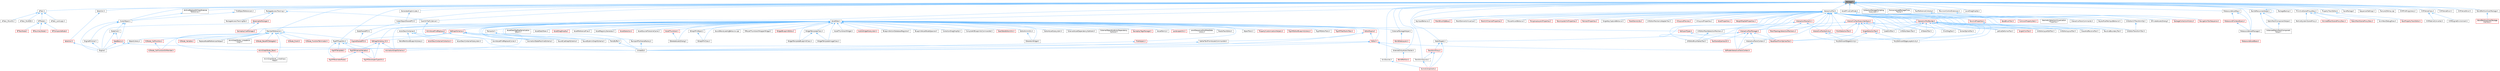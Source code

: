 digraph "Package.h"
{
 // INTERACTIVE_SVG=YES
 // LATEX_PDF_SIZE
  bgcolor="transparent";
  edge [fontname=Helvetica,fontsize=10,labelfontname=Helvetica,labelfontsize=10];
  node [fontname=Helvetica,fontsize=10,shape=box,height=0.2,width=0.4];
  Node1 [id="Node000001",label="Package.h",height=0.2,width=0.4,color="gray40", fillcolor="grey60", style="filled", fontcolor="black",tooltip=" "];
  Node1 -> Node2 [id="edge1_Node000001_Node000002",dir="back",color="steelblue1",style="solid",tooltip=" "];
  Node2 [id="Node000002",label="AITask.h",height=0.2,width=0.4,color="grey40", fillcolor="white", style="filled",URL="$d6/de2/AITask_8h.html",tooltip=" "];
  Node2 -> Node3 [id="edge2_Node000002_Node000003",dir="back",color="steelblue1",style="solid",tooltip=" "];
  Node3 [id="Node000003",label="AITask_LockLogic.h",height=0.2,width=0.4,color="grey40", fillcolor="white", style="filled",URL="$d8/d28/AITask__LockLogic_8h.html",tooltip=" "];
  Node2 -> Node4 [id="edge3_Node000002_Node000004",dir="back",color="steelblue1",style="solid",tooltip=" "];
  Node4 [id="Node000004",label="AITask_MoveTo.h",height=0.2,width=0.4,color="grey40", fillcolor="white", style="filled",URL="$d4/dc4/AITask__MoveTo_8h.html",tooltip=" "];
  Node2 -> Node5 [id="edge4_Node000002_Node000005",dir="back",color="steelblue1",style="solid",tooltip=" "];
  Node5 [id="Node000005",label="AITask_RunEQS.h",height=0.2,width=0.4,color="grey40", fillcolor="white", style="filled",URL="$d9/d9f/AITask__RunEQS_8h.html",tooltip=" "];
  Node2 -> Node6 [id="edge5_Node000002_Node000006",dir="back",color="steelblue1",style="solid",tooltip=" "];
  Node6 [id="Node000006",label="BTNode.h",height=0.2,width=0.4,color="grey40", fillcolor="white", style="filled",URL="$d2/df3/BTNode_8h.html",tooltip=" "];
  Node6 -> Node7 [id="edge6_Node000006_Node000007",dir="back",color="steelblue1",style="solid",tooltip=" "];
  Node7 [id="Node000007",label="BTAuxiliaryNode.h",height=0.2,width=0.4,color="red", fillcolor="#FFF0F0", style="filled",URL="$d3/dfb/BTAuxiliaryNode_8h.html",tooltip=" "];
  Node6 -> Node34 [id="edge7_Node000006_Node000034",dir="back",color="steelblue1",style="solid",tooltip=" "];
  Node34 [id="Node000034",label="BTCompositeNode.h",height=0.2,width=0.4,color="red", fillcolor="#FFF0F0", style="filled",URL="$db/d01/BTCompositeNode_8h.html",tooltip=" "];
  Node6 -> Node40 [id="edge8_Node000006_Node000040",dir="back",color="steelblue1",style="solid",tooltip=" "];
  Node40 [id="Node000040",label="BTTaskNode.h",height=0.2,width=0.4,color="red", fillcolor="#FFF0F0", style="filled",URL="$d2/d10/BTTaskNode_8h.html",tooltip=" "];
  Node1 -> Node56 [id="edge9_Node000001_Node000056",dir="back",color="steelblue1",style="solid",tooltip=" "];
  Node56 [id="Node000056",label="ArchiveReplaceOrClearExternal\lReferences.h",height=0.2,width=0.4,color="grey40", fillcolor="white", style="filled",URL="$d1/d53/ArchiveReplaceOrClearExternalReferences_8h.html",tooltip=" "];
  Node56 -> Node57 [id="edge10_Node000056_Node000057",dir="back",color="steelblue1",style="solid",tooltip=" "];
  Node57 [id="Node000057",label="CoreUObject.h",height=0.2,width=0.4,color="grey40", fillcolor="white", style="filled",URL="$d0/ded/CoreUObject_8h.html",tooltip=" "];
  Node57 -> Node58 [id="edge11_Node000057_Node000058",dir="back",color="steelblue1",style="solid",tooltip=" "];
  Node58 [id="Node000058",label="Engine.h",height=0.2,width=0.4,color="grey40", fillcolor="white", style="filled",URL="$d1/d34/Public_2Engine_8h.html",tooltip=" "];
  Node57 -> Node59 [id="edge12_Node000057_Node000059",dir="back",color="steelblue1",style="solid",tooltip=" "];
  Node59 [id="Node000059",label="EngineMinimal.h",height=0.2,width=0.4,color="grey40", fillcolor="white", style="filled",URL="$d0/d2c/EngineMinimal_8h.html",tooltip=" "];
  Node59 -> Node58 [id="edge13_Node000059_Node000058",dir="back",color="steelblue1",style="solid",tooltip=" "];
  Node57 -> Node60 [id="edge14_Node000057_Node000060",dir="back",color="steelblue1",style="solid",tooltip=" "];
  Node60 [id="Node000060",label="SlateBasics.h",height=0.2,width=0.4,color="red", fillcolor="#FFF0F0", style="filled",URL="$da/d2f/SlateBasics_8h.html",tooltip=" "];
  Node60 -> Node58 [id="edge15_Node000060_Node000058",dir="back",color="steelblue1",style="solid",tooltip=" "];
  Node60 -> Node63 [id="edge16_Node000060_Node000063",dir="back",color="steelblue1",style="solid",tooltip=" "];
  Node63 [id="Node000063",label="UnrealEd.h",height=0.2,width=0.4,color="grey40", fillcolor="white", style="filled",URL="$d2/d5f/UnrealEd_8h.html",tooltip=" "];
  Node57 -> Node64 [id="edge17_Node000057_Node000064",dir="back",color="steelblue1",style="solid",tooltip=" "];
  Node64 [id="Node000064",label="SlateCore.h",height=0.2,width=0.4,color="grey40", fillcolor="white", style="filled",URL="$dc/d03/SlateCore_8h.html",tooltip=" "];
  Node64 -> Node58 [id="edge18_Node000064_Node000058",dir="back",color="steelblue1",style="solid",tooltip=" "];
  Node64 -> Node60 [id="edge19_Node000064_Node000060",dir="back",color="steelblue1",style="solid",tooltip=" "];
  Node1 -> Node65 [id="edge20_Node000001_Node000065",dir="back",color="steelblue1",style="solid",tooltip=" "];
  Node65 [id="Node000065",label="AssetData.h",height=0.2,width=0.4,color="grey40", fillcolor="white", style="filled",URL="$d9/d19/AssetData_8h.html",tooltip=" "];
  Node65 -> Node66 [id="edge21_Node000065_Node000066",dir="back",color="steelblue1",style="solid",tooltip=" "];
  Node66 [id="Node000066",label="ActorDescContainer.h",height=0.2,width=0.4,color="grey40", fillcolor="white", style="filled",URL="$de/df0/ActorDescContainer_8h.html",tooltip=" "];
  Node66 -> Node67 [id="edge22_Node000066_Node000067",dir="back",color="steelblue1",style="solid",tooltip=" "];
  Node67 [id="Node000067",label="ActorDescContainerCollection.h",height=0.2,width=0.4,color="red", fillcolor="#FFF0F0", style="filled",URL="$dc/df2/ActorDescContainerCollection_8h.html",tooltip=" "];
  Node66 -> Node88 [id="edge23_Node000066_Node000088",dir="back",color="steelblue1",style="solid",tooltip=" "];
  Node88 [id="Node000088",label="ActorDescContainerSubsystem.h",height=0.2,width=0.4,color="grey40", fillcolor="white", style="filled",URL="$d1/d29/ActorDescContainerSubsystem_8h.html",tooltip=" "];
  Node66 -> Node89 [id="edge24_Node000066_Node000089",dir="back",color="steelblue1",style="solid",tooltip=" "];
  Node89 [id="Node000089",label="WorldPartitionBlueprintLibrary.h",height=0.2,width=0.4,color="grey40", fillcolor="white", style="filled",URL="$d1/d6b/WorldPartitionBlueprintLibrary_8h.html",tooltip=" "];
  Node65 -> Node90 [id="edge25_Node000065_Node000090",dir="back",color="steelblue1",style="solid",tooltip=" "];
  Node90 [id="Node000090",label="AnimAssetFindReplace.h",height=0.2,width=0.4,color="red", fillcolor="#FFF0F0", style="filled",URL="$d2/d3f/AnimAssetFindReplace_8h.html",tooltip=" "];
  Node90 -> Node91 [id="edge26_Node000090_Node000091",dir="back",color="steelblue1",style="solid",tooltip=" "];
  Node91 [id="Node000091",label="AnimAssetFindReplaceCurves.h",height=0.2,width=0.4,color="grey40", fillcolor="white", style="filled",URL="$d3/df5/AnimAssetFindReplaceCurves_8h.html",tooltip=" "];
  Node65 -> Node94 [id="edge27_Node000065_Node000094",dir="back",color="steelblue1",style="solid",tooltip=" "];
  Node94 [id="Node000094",label="AnimationGraphSchema.h",height=0.2,width=0.4,color="red", fillcolor="#FFF0F0", style="filled",URL="$dc/d75/AnimationGraphSchema_8h.html",tooltip=" "];
  Node65 -> Node97 [id="edge28_Node000065_Node000097",dir="back",color="steelblue1",style="solid",tooltip=" "];
  Node97 [id="Node000097",label="AnimationStateMachineSchema.h",height=0.2,width=0.4,color="grey40", fillcolor="white", style="filled",URL="$d7/d8c/AnimationStateMachineSchema_8h.html",tooltip=" "];
  Node65 -> Node98 [id="edge29_Node000065_Node000098",dir="back",color="steelblue1",style="solid",tooltip=" "];
  Node98 [id="Node000098",label="AssetDataTagMapSerialization\lDetails.h",height=0.2,width=0.4,color="grey40", fillcolor="white", style="filled",URL="$d5/d67/AssetDataTagMapSerializationDetails_8h.html",tooltip=" "];
  Node65 -> Node99 [id="edge30_Node000065_Node000099",dir="back",color="steelblue1",style="solid",tooltip=" "];
  Node99 [id="Node000099",label="AssetDataToken.h",height=0.2,width=0.4,color="grey40", fillcolor="white", style="filled",URL="$d2/da5/AssetDataToken_8h.html",tooltip=" "];
  Node65 -> Node100 [id="edge31_Node000065_Node000100",dir="back",color="steelblue1",style="solid",tooltip=" "];
  Node100 [id="Node000100",label="AssetDragDropOp.h",height=0.2,width=0.4,color="red", fillcolor="#FFF0F0", style="filled",URL="$df/dda/AssetDragDropOp_8h.html",tooltip=" "];
  Node65 -> Node102 [id="edge32_Node000065_Node000102",dir="back",color="steelblue1",style="solid",tooltip=" "];
  Node102 [id="Node000102",label="AssetReferenceFixer.h",height=0.2,width=0.4,color="grey40", fillcolor="white", style="filled",URL="$dd/da4/AssetReferenceFixer_8h.html",tooltip=" "];
  Node65 -> Node103 [id="edge33_Node000065_Node000103",dir="back",color="steelblue1",style="solid",tooltip=" "];
  Node103 [id="Node000103",label="AssetRegistryGenerator.h",height=0.2,width=0.4,color="grey40", fillcolor="white", style="filled",URL="$df/dd1/AssetRegistryGenerator_8h.html",tooltip=" "];
  Node65 -> Node104 [id="edge34_Node000065_Node000104",dir="back",color="steelblue1",style="solid",tooltip=" "];
  Node104 [id="Node000104",label="AssetSelection.h",height=0.2,width=0.4,color="red", fillcolor="#FFF0F0", style="filled",URL="$d2/d2c/AssetSelection_8h.html",tooltip=" "];
  Node65 -> Node111 [id="edge35_Node000065_Node000111",dir="back",color="steelblue1",style="solid",tooltip=" "];
  Node111 [id="Node000111",label="AssetSourceFilenameCache.h",height=0.2,width=0.4,color="grey40", fillcolor="white", style="filled",URL="$dd/d16/AssetSourceFilenameCache_8h.html",tooltip=" "];
  Node65 -> Node112 [id="edge36_Node000065_Node000112",dir="back",color="steelblue1",style="solid",tooltip=" "];
  Node112 [id="Node000112",label="AssetThumbnail.h",height=0.2,width=0.4,color="red", fillcolor="#FFF0F0", style="filled",URL="$d7/d61/AssetThumbnail_8h.html",tooltip=" "];
  Node112 -> Node121 [id="edge37_Node000112_Node000121",dir="back",color="steelblue1",style="solid",tooltip=" "];
  Node121 [id="Node000121",label="SDeleteAssetsDialog.h",height=0.2,width=0.4,color="grey40", fillcolor="white", style="filled",URL="$d7/d0d/SDeleteAssetsDialog_8h.html",tooltip=" "];
  Node65 -> Node123 [id="edge38_Node000065_Node000123",dir="back",color="steelblue1",style="solid",tooltip=" "];
  Node123 [id="Node000123",label="AssetThumbnailWidget.h",height=0.2,width=0.4,color="grey40", fillcolor="white", style="filled",URL="$d8/d2a/AssetThumbnailWidget_8h.html",tooltip=" "];
  Node65 -> Node124 [id="edge39_Node000065_Node000124",dir="back",color="steelblue1",style="solid",tooltip=" "];
  Node124 [id="Node000124",label="AudioWidgetSubsystem.h",height=0.2,width=0.4,color="red", fillcolor="#FFF0F0", style="filled",URL="$de/d1b/AudioWidgetSubsystem_8h.html",tooltip=" "];
  Node65 -> Node126 [id="edge40_Node000065_Node000126",dir="back",color="steelblue1",style="solid",tooltip=" "];
  Node126 [id="Node000126",label="BlueprintActionDatabaseRegistrar.h",height=0.2,width=0.4,color="grey40", fillcolor="white", style="filled",URL="$d5/d5d/BlueprintActionDatabaseRegistrar_8h.html",tooltip=" "];
  Node65 -> Node127 [id="edge41_Node000065_Node000127",dir="back",color="steelblue1",style="solid",tooltip=" "];
  Node127 [id="Node000127",label="BlueprintAssetNodeSpawner.h",height=0.2,width=0.4,color="grey40", fillcolor="white", style="filled",URL="$d2/d56/BlueprintAssetNodeSpawner_8h.html",tooltip=" "];
  Node65 -> Node128 [id="edge42_Node000065_Node000128",dir="back",color="steelblue1",style="solid",tooltip=" "];
  Node128 [id="Node000128",label="CollectionDragDropOp.h",height=0.2,width=0.4,color="grey40", fillcolor="white", style="filled",URL="$d6/d23/CollectionDragDropOp_8h.html",tooltip=" "];
  Node65 -> Node129 [id="edge43_Node000065_Node000129",dir="back",color="steelblue1",style="solid",tooltip=" "];
  Node129 [id="Node000129",label="CompileAllBlueprintsCommandlet.h",height=0.2,width=0.4,color="grey40", fillcolor="white", style="filled",URL="$d4/d7d/CompileAllBlueprintsCommandlet_8h.html",tooltip=" "];
  Node65 -> Node130 [id="edge44_Node000065_Node000130",dir="back",color="steelblue1",style="solid",tooltip=" "];
  Node130 [id="Node000130",label="DataTableEditorUtils.h",height=0.2,width=0.4,color="red", fillcolor="#FFF0F0", style="filled",URL="$d6/d6f/DataTableEditorUtils_8h.html",tooltip=" "];
  Node65 -> Node132 [id="edge45_Node000065_Node000132",dir="back",color="steelblue1",style="solid",tooltip=" "];
  Node132 [id="Node000132",label="EdGraphSchema.h",height=0.2,width=0.4,color="red", fillcolor="#FFF0F0", style="filled",URL="$d2/dce/EdGraphSchema_8h.html",tooltip=" "];
  Node132 -> Node94 [id="edge46_Node000132_Node000094",dir="back",color="steelblue1",style="solid",tooltip=" "];
  Node132 -> Node97 [id="edge47_Node000132_Node000097",dir="back",color="steelblue1",style="solid",tooltip=" "];
  Node132 -> Node314 [id="edge48_Node000132_Node000314",dir="back",color="steelblue1",style="solid",tooltip=" "];
  Node314 [id="Node000314",label="EdGraphSchema_K2.h",height=0.2,width=0.4,color="red", fillcolor="#FFF0F0", style="filled",URL="$d0/dcf/EdGraphSchema__K2_8h.html",tooltip=" "];
  Node314 -> Node94 [id="edge49_Node000314_Node000094",dir="back",color="steelblue1",style="solid",tooltip=" "];
  Node314 -> Node349 [id="edge50_Node000314_Node000349",dir="back",color="steelblue1",style="solid",tooltip=" "];
  Node349 [id="Node000349",label="RigVMDeveloperTypeUtils.h",height=0.2,width=0.4,color="red", fillcolor="#FFF0F0", style="filled",URL="$d0/d6e/RigVMDeveloperTypeUtils_8h.html",tooltip=" "];
  Node314 -> Node375 [id="edge51_Node000314_Node000375",dir="back",color="steelblue1",style="solid",tooltip=" "];
  Node375 [id="Node000375",label="RigVMExternalVariable.h",height=0.2,width=0.4,color="red", fillcolor="#FFF0F0", style="filled",URL="$d4/d6f/RigVMExternalVariable_8h.html",tooltip=" "];
  Node375 -> Node349 [id="edge52_Node000375_Node000349",dir="back",color="steelblue1",style="solid",tooltip=" "];
  Node375 -> Node435 [id="edge53_Node000375_Node000435",dir="back",color="steelblue1",style="solid",tooltip=" "];
  Node435 [id="Node000435",label="RigVMParameterNode.h",height=0.2,width=0.4,color="red", fillcolor="#FFF0F0", style="filled",URL="$dd/dfd/RigVMParameterNode_8h.html",tooltip=" "];
  Node132 -> Node189 [id="edge54_Node000132_Node000189",dir="back",color="steelblue1",style="solid",tooltip=" "];
  Node189 [id="Node000189",label="EngineSharedPCH.h",height=0.2,width=0.4,color="red", fillcolor="#FFF0F0", style="filled",URL="$dc/dbb/EngineSharedPCH_8h.html",tooltip=" "];
  Node132 -> Node520 [id="edge55_Node000132_Node000520",dir="back",color="steelblue1",style="solid",tooltip=" "];
  Node520 [id="Node000520",label="SoundCueGraphSchema.h",height=0.2,width=0.4,color="grey40", fillcolor="white", style="filled",URL="$d7/d4a/SoundCueGraphSchema_8h.html",tooltip=" "];
  Node132 -> Node187 [id="edge56_Node000132_Node000187",dir="back",color="steelblue1",style="solid",tooltip=" "];
  Node187 [id="Node000187",label="SoundSubmixGraphSchema.h",height=0.2,width=0.4,color="grey40", fillcolor="white", style="filled",URL="$dc/ddf/SoundSubmixGraphSchema_8h.html",tooltip=" "];
  Node65 -> Node314 [id="edge57_Node000065_Node000314",dir="back",color="steelblue1",style="solid",tooltip=" "];
  Node65 -> Node521 [id="edge58_Node000065_Node000521",dir="back",color="steelblue1",style="solid",tooltip=" "];
  Node521 [id="Node000521",label="Editor.h",height=0.2,width=0.4,color="red", fillcolor="#FFF0F0", style="filled",URL="$de/d6e/Editor_8h.html",tooltip=" "];
  Node521 -> Node522 [id="edge59_Node000521_Node000522",dir="back",color="steelblue1",style="solid",tooltip=" "];
  Node522 [id="Node000522",label="AnimGraphNode_Base.h",height=0.2,width=0.4,color="red", fillcolor="#FFF0F0", style="filled",URL="$d0/dfb/AnimGraphNode__Base_8h.html",tooltip=" "];
  Node522 -> Node541 [id="edge60_Node000522_Node000541",dir="back",color="steelblue1",style="solid",tooltip=" "];
  Node541 [id="Node000541",label="AnimGraphNode_LinkedInput\lPose.h",height=0.2,width=0.4,color="grey40", fillcolor="white", style="filled",URL="$d7/d8c/AnimGraphNode__LinkedInputPose_8h.html",tooltip=" "];
  Node521 -> Node592 [id="edge61_Node000521_Node000592",dir="back",color="steelblue1",style="solid",tooltip=" "];
  Node592 [id="Node000592",label="EdModeInteractiveToolsContext.h",height=0.2,width=0.4,color="red", fillcolor="#FFF0F0", style="filled",URL="$d7/da4/EdModeInteractiveToolsContext_8h.html",tooltip=" "];
  Node521 -> Node618 [id="edge62_Node000521_Node000618",dir="back",color="steelblue1",style="solid",tooltip=" "];
  Node618 [id="Node000618",label="ExternalDirtyActorsTracker.h",height=0.2,width=0.4,color="grey40", fillcolor="white", style="filled",URL="$db/d89/ExternalDirtyActorsTracker_8h.html",tooltip=" "];
  Node618 -> Node70 [id="edge63_Node000618_Node000070",dir="back",color="steelblue1",style="solid",tooltip=" "];
  Node70 [id="Node000070",label="WorldPartition.h",height=0.2,width=0.4,color="red", fillcolor="#FFF0F0", style="filled",URL="$de/d1e/WorldPartition_8h.html",tooltip=" "];
  Node521 -> Node63 [id="edge64_Node000521_Node000063",dir="back",color="steelblue1",style="solid",tooltip=" "];
  Node65 -> Node675 [id="edge65_Node000065_Node000675",dir="back",color="steelblue1",style="solid",tooltip=" "];
  Node675 [id="Node000675",label="EditorAnimUtils.h",height=0.2,width=0.4,color="grey40", fillcolor="white", style="filled",URL="$d1/dd4/EditorAnimUtils_8h.html",tooltip=" "];
  Node675 -> Node616 [id="edge66_Node000675_Node000616",dir="back",color="steelblue1",style="solid",tooltip=" "];
  Node616 [id="Node000616",label="SSkeletonWidget.h",height=0.2,width=0.4,color="grey40", fillcolor="white", style="filled",URL="$dd/da7/SSkeletonWidget_8h.html",tooltip=" "];
  Node65 -> Node676 [id="edge67_Node000065_Node000676",dir="back",color="steelblue1",style="solid",tooltip=" "];
  Node676 [id="Node000676",label="EditorAssetSubsystem.h",height=0.2,width=0.4,color="grey40", fillcolor="white", style="filled",URL="$df/d69/EditorAssetSubsystem_8h.html",tooltip=" "];
  Node65 -> Node677 [id="edge68_Node000065_Node000677",dir="back",color="steelblue1",style="solid",tooltip=" "];
  Node677 [id="Node000677",label="EditorEngine.h",height=0.2,width=0.4,color="red", fillcolor="#FFF0F0", style="filled",URL="$da/d0c/EditorEngine_8h.html",tooltip=" "];
  Node677 -> Node521 [id="edge69_Node000677_Node000521",dir="back",color="steelblue1",style="solid",tooltip=" "];
  Node677 -> Node63 [id="edge70_Node000677_Node000063",dir="back",color="steelblue1",style="solid",tooltip=" "];
  Node65 -> Node189 [id="edge71_Node000065_Node000189",dir="back",color="steelblue1",style="solid",tooltip=" "];
  Node65 -> Node680 [id="edge72_Node000065_Node000680",dir="back",color="steelblue1",style="solid",tooltip=" "];
  Node680 [id="Node000680",label="ExternalAssetDependencyGatherer.h",height=0.2,width=0.4,color="grey40", fillcolor="white", style="filled",URL="$da/dbe/ExternalAssetDependencyGatherer_8h.html",tooltip=" "];
  Node65 -> Node681 [id="edge73_Node000065_Node000681",dir="back",color="steelblue1",style="solid",tooltip=" "];
  Node681 [id="Node000681",label="ExternalObjectAndActorDependency\lGatherer.h",height=0.2,width=0.4,color="grey40", fillcolor="white", style="filled",URL="$d3/d4e/ExternalObjectAndActorDependencyGatherer_8h.html",tooltip=" "];
  Node65 -> Node682 [id="edge74_Node000065_Node000682",dir="back",color="steelblue1",style="solid",tooltip=" "];
  Node682 [id="Node000682",label="ExternalPackageHelper.h",height=0.2,width=0.4,color="grey40", fillcolor="white", style="filled",URL="$d3/d2f/ExternalPackageHelper_8h.html",tooltip=" "];
  Node682 -> Node683 [id="edge75_Node000682_Node000683",dir="back",color="steelblue1",style="solid",tooltip=" "];
  Node683 [id="Node000683",label="WorldDataLayers.h",height=0.2,width=0.4,color="red", fillcolor="#FFF0F0", style="filled",URL="$d1/d1d/WorldDataLayers_8h.html",tooltip=" "];
  Node65 -> Node684 [id="edge76_Node000065_Node000684",dir="back",color="steelblue1",style="solid",tooltip=" "];
  Node684 [id="Node000684",label="FileHelpers.h",height=0.2,width=0.4,color="red", fillcolor="#FFF0F0", style="filled",URL="$d9/d82/FileHelpers_8h.html",tooltip=" "];
  Node684 -> Node63 [id="edge77_Node000684_Node000063",dir="back",color="steelblue1",style="solid",tooltip=" "];
  Node65 -> Node686 [id="edge78_Node000065_Node000686",dir="back",color="steelblue1",style="solid",tooltip=" "];
  Node686 [id="Node000686",label="GameplayCueManager.h",height=0.2,width=0.4,color="red", fillcolor="#FFF0F0", style="filled",URL="$d7/d4e/GameplayCueManager_8h.html",tooltip=" "];
  Node65 -> Node689 [id="edge79_Node000065_Node000689",dir="back",color="steelblue1",style="solid",tooltip=" "];
  Node689 [id="Node000689",label="GameplayTagsManager.h",height=0.2,width=0.4,color="red", fillcolor="#FFF0F0", style="filled",URL="$d5/dc9/GameplayTagsManager_8h.html",tooltip=" "];
  Node65 -> Node761 [id="edge80_Node000065_Node000761",dir="back",color="steelblue1",style="solid",tooltip=" "];
  Node761 [id="Node000761",label="GatherTextFromAssetsCommandlet.h",height=0.2,width=0.4,color="grey40", fillcolor="white", style="filled",URL="$df/da5/GatherTextFromAssetsCommandlet_8h.html",tooltip=" "];
  Node761 -> Node63 [id="edge81_Node000761_Node000063",dir="back",color="steelblue1",style="solid",tooltip=" "];
  Node65 -> Node762 [id="edge82_Node000065_Node000762",dir="back",color="steelblue1",style="solid",tooltip=" "];
  Node762 [id="Node000762",label="IAssetFamily.h",height=0.2,width=0.4,color="grey40", fillcolor="white", style="filled",URL="$d5/d12/IAssetFamily_8h.html",tooltip=" "];
  Node65 -> Node763 [id="edge83_Node000065_Node000763",dir="back",color="steelblue1",style="solid",tooltip=" "];
  Node763 [id="Node000763",label="LandscapeUtils.h",height=0.2,width=0.4,color="red", fillcolor="#FFF0F0", style="filled",URL="$d0/dc0/LandscapeUtils_8h.html",tooltip=" "];
  Node65 -> Node774 [id="edge84_Node000065_Node000774",dir="back",color="steelblue1",style="solid",tooltip=" "];
  Node774 [id="Node000774",label="LevelSequenceShotMetaData\lLibrary.h",height=0.2,width=0.4,color="grey40", fillcolor="white", style="filled",URL="$d2/d37/LevelSequenceShotMetaDataLibrary_8h.html",tooltip=" "];
  Node65 -> Node775 [id="edge85_Node000065_Node000775",dir="back",color="steelblue1",style="solid",tooltip=" "];
  Node775 [id="Node000775",label="MediaTrackEditor.h",height=0.2,width=0.4,color="grey40", fillcolor="white", style="filled",URL="$d0/d41/MediaTrackEditor_8h.html",tooltip=" "];
  Node65 -> Node776 [id="edge86_Node000065_Node000776",dir="back",color="steelblue1",style="solid",tooltip=" "];
  Node776 [id="Node000776",label="NoExportTypes.h",height=0.2,width=0.4,color="red", fillcolor="#FFF0F0", style="filled",URL="$d3/d21/NoExportTypes_8h.html",tooltip=" "];
  Node776 -> Node781 [id="edge87_Node000776_Node000781",dir="back",color="steelblue1",style="solid",tooltip=" "];
  Node781 [id="Node000781",label="BaseMeshFromSplinesTool.h",height=0.2,width=0.4,color="red", fillcolor="#FFF0F0", style="filled",URL="$da/d31/BaseMeshFromSplinesTool_8h.html",tooltip=" "];
  Node65 -> Node881 [id="edge88_Node000065_Node000881",dir="back",color="steelblue1",style="solid",tooltip=" "];
  Node881 [id="Node000881",label="ObjectLibrary.h",height=0.2,width=0.4,color="grey40", fillcolor="white", style="filled",URL="$d8/de1/ObjectLibrary_8h.html",tooltip=" "];
  Node881 -> Node58 [id="edge89_Node000881_Node000058",dir="back",color="steelblue1",style="solid",tooltip=" "];
  Node65 -> Node882 [id="edge90_Node000065_Node000882",dir="back",color="steelblue1",style="solid",tooltip=" "];
  Node882 [id="Node000882",label="ObjectTools.h",height=0.2,width=0.4,color="grey40", fillcolor="white", style="filled",URL="$d3/d71/ObjectTools_8h.html",tooltip=" "];
  Node65 -> Node883 [id="edge91_Node000065_Node000883",dir="back",color="steelblue1",style="solid",tooltip=" "];
  Node883 [id="Node000883",label="PropertyCustomizationHelpers.h",height=0.2,width=0.4,color="red", fillcolor="#FFF0F0", style="filled",URL="$d7/dd0/PropertyCustomizationHelpers_8h.html",tooltip=" "];
  Node65 -> Node885 [id="edge92_Node000065_Node000885",dir="back",color="steelblue1",style="solid",tooltip=" "];
  Node885 [id="Node000885",label="ReimportFbxSceneFactory.h",height=0.2,width=0.4,color="grey40", fillcolor="white", style="filled",URL="$dc/d5f/ReimportFbxSceneFactory_8h.html",tooltip=" "];
  Node885 -> Node63 [id="edge93_Node000885_Node000063",dir="back",color="steelblue1",style="solid",tooltip=" "];
  Node65 -> Node335 [id="edge94_Node000065_Node000335",dir="back",color="steelblue1",style="solid",tooltip=" "];
  Node335 [id="Node000335",label="RigVMEditorBlueprintLibrary.h",height=0.2,width=0.4,color="red", fillcolor="#FFF0F0", style="filled",URL="$d9/d31/RigVMEditorBlueprintLibrary_8h.html",tooltip=" "];
  Node65 -> Node886 [id="edge95_Node000065_Node000886",dir="back",color="steelblue1",style="solid",tooltip=" "];
  Node886 [id="Node000886",label="RigVMEditorTools.h",height=0.2,width=0.4,color="grey40", fillcolor="white", style="filled",URL="$d5/ddd/RigVMEditorTools_8h.html",tooltip=" "];
  Node65 -> Node348 [id="edge96_Node000065_Node000348",dir="back",color="steelblue1",style="solid",tooltip=" "];
  Node348 [id="Node000348",label="RigVMTreeToolkitTask.h",height=0.2,width=0.4,color="red", fillcolor="#FFF0F0", style="filled",URL="$d1/dd5/RigVMTreeToolkitTask_8h.html",tooltip=" "];
  Node65 -> Node121 [id="edge97_Node000065_Node000121",dir="back",color="steelblue1",style="solid",tooltip=" "];
  Node65 -> Node292 [id="edge98_Node000065_Node000292",dir="back",color="steelblue1",style="solid",tooltip=" "];
  Node292 [id="Node000292",label="SGraphPinClass.h",height=0.2,width=0.4,color="grey40", fillcolor="white", style="filled",URL="$df/d8d/SGraphPinClass_8h.html",tooltip=" "];
  Node65 -> Node291 [id="edge99_Node000065_Node000291",dir="back",color="steelblue1",style="solid",tooltip=" "];
  Node291 [id="Node000291",label="SGraphPinObject.h",height=0.2,width=0.4,color="grey40", fillcolor="white", style="filled",URL="$da/dd6/SGraphPinObject_8h.html",tooltip=" "];
  Node291 -> Node292 [id="edge100_Node000291_Node000292",dir="back",color="steelblue1",style="solid",tooltip=" "];
  Node65 -> Node616 [id="edge101_Node000065_Node000616",dir="back",color="steelblue1",style="solid",tooltip=" "];
  Node65 -> Node520 [id="edge102_Node000065_Node000520",dir="back",color="steelblue1",style="solid",tooltip=" "];
  Node65 -> Node187 [id="edge103_Node000065_Node000187",dir="back",color="steelblue1",style="solid",tooltip=" "];
  Node65 -> Node887 [id="edge104_Node000065_Node000887",dir="back",color="steelblue1",style="solid",tooltip=" "];
  Node887 [id="Node000887",label="SoundWaveLoadingBehavior.cpp",height=0.2,width=0.4,color="grey40", fillcolor="white", style="filled",URL="$d7/d95/SoundWaveLoadingBehavior_8cpp.html",tooltip=" "];
  Node65 -> Node888 [id="edge105_Node000065_Node000888",dir="back",color="steelblue1",style="solid",tooltip=" "];
  Node888 [id="Node000888",label="VPAssetThumbnailWrapperWidget.h",height=0.2,width=0.4,color="grey40", fillcolor="white", style="filled",URL="$d8/da8/VPAssetThumbnailWrapperWidget_8h.html",tooltip=" "];
  Node65 -> Node146 [id="edge106_Node000065_Node000146",dir="back",color="steelblue1",style="solid",tooltip=" "];
  Node146 [id="Node000146",label="WidgetBlueprintEditor.h",height=0.2,width=0.4,color="red", fillcolor="#FFF0F0", style="filled",URL="$d6/d04/WidgetBlueprintEditor_8h.html",tooltip=" "];
  Node65 -> Node889 [id="edge107_Node000065_Node000889",dir="back",color="steelblue1",style="solid",tooltip=" "];
  Node889 [id="Node000889",label="WidgetTemplateBlueprintClass.h",height=0.2,width=0.4,color="grey40", fillcolor="white", style="filled",URL="$d4/d8e/WidgetTemplateBlueprintClass_8h.html",tooltip=" "];
  Node65 -> Node890 [id="edge108_Node000065_Node000890",dir="back",color="steelblue1",style="solid",tooltip=" "];
  Node890 [id="Node000890",label="WidgetTemplateClass.h",height=0.2,width=0.4,color="grey40", fillcolor="white", style="filled",URL="$df/da5/WidgetTemplateClass_8h.html",tooltip=" "];
  Node890 -> Node889 [id="edge109_Node000890_Node000889",dir="back",color="steelblue1",style="solid",tooltip=" "];
  Node890 -> Node891 [id="edge110_Node000890_Node000891",dir="back",color="steelblue1",style="solid",tooltip=" "];
  Node891 [id="Node000891",label="WidgetTemplateImageClass.h",height=0.2,width=0.4,color="grey40", fillcolor="white", style="filled",URL="$d1/d00/WidgetTemplateImageClass_8h.html",tooltip=" "];
  Node65 -> Node891 [id="edge111_Node000065_Node000891",dir="back",color="steelblue1",style="solid",tooltip=" "];
  Node1 -> Node892 [id="edge112_Node000001_Node000892",dir="back",color="steelblue1",style="solid",tooltip=" "];
  Node892 [id="Node000892",label="AssetPrivatizeModel.h",height=0.2,width=0.4,color="grey40", fillcolor="white", style="filled",URL="$d7/da2/AssetPrivatizeModel_8h.html",tooltip=" "];
  Node892 -> Node893 [id="edge113_Node000892_Node000893",dir="back",color="steelblue1",style="solid",tooltip=" "];
  Node893 [id="Node000893",label="SPrivateAssetsDialog.h",height=0.2,width=0.4,color="grey40", fillcolor="white", style="filled",URL="$d2/dba/SPrivateAssetsDialog_8h.html",tooltip=" "];
  Node1 -> Node894 [id="edge114_Node000001_Node000894",dir="back",color="steelblue1",style="solid",tooltip=" "];
  Node894 [id="Node000894",label="AxisSources.h",height=0.2,width=0.4,color="grey40", fillcolor="white", style="filled",URL="$d6/dfa/AxisSources_8h.html",tooltip=" "];
  Node894 -> Node895 [id="edge115_Node000894_Node000895",dir="back",color="steelblue1",style="solid",tooltip=" "];
  Node895 [id="Node000895",label="GizmoComponents.h",height=0.2,width=0.4,color="red", fillcolor="#FFF0F0", style="filled",URL="$d9/d96/GizmoComponents_8h.html",tooltip=" "];
  Node1 -> Node899 [id="edge116_Node000001_Node000899",dir="back",color="steelblue1",style="solid",tooltip=" "];
  Node899 [id="Node000899",label="CollectionManagerScripting\lSubsystem.h",height=0.2,width=0.4,color="grey40", fillcolor="white", style="filled",URL="$d1/d33/CollectionManagerScriptingSubsystem_8h.html",tooltip=" "];
  Node1 -> Node900 [id="edge117_Node000001_Node000900",dir="back",color="steelblue1",style="solid",tooltip=" "];
  Node900 [id="Node000900",label="CookOnTheFlyServer.h",height=0.2,width=0.4,color="grey40", fillcolor="white", style="filled",URL="$dc/dca/CookOnTheFlyServer_8h.html",tooltip=" "];
  Node900 -> Node63 [id="edge118_Node000900_Node000063",dir="back",color="steelblue1",style="solid",tooltip=" "];
  Node1 -> Node57 [id="edge119_Node000001_Node000057",dir="back",color="steelblue1",style="solid",tooltip=" "];
  Node1 -> Node901 [id="edge120_Node000001_Node000901",dir="back",color="steelblue1",style="solid",tooltip=" "];
  Node901 [id="Node000901",label="CoreUObjectSharedPCH.h",height=0.2,width=0.4,color="grey40", fillcolor="white", style="filled",URL="$de/d2f/CoreUObjectSharedPCH_8h.html",tooltip=" "];
  Node901 -> Node902 [id="edge121_Node000901_Node000902",dir="back",color="steelblue1",style="solid",tooltip=" "];
  Node902 [id="Node000902",label="SlateSharedPCH.h",height=0.2,width=0.4,color="grey40", fillcolor="white", style="filled",URL="$d1/dfc/SlateSharedPCH_8h.html",tooltip=" "];
  Node902 -> Node189 [id="edge122_Node000902_Node000189",dir="back",color="steelblue1",style="solid",tooltip=" "];
  Node1 -> Node903 [id="edge123_Node000001_Node000903",dir="back",color="steelblue1",style="solid",tooltip=" "];
  Node903 [id="Node000903",label="ExclusiveLoadPackageTime\lTracker.h",height=0.2,width=0.4,color="grey40", fillcolor="white", style="filled",URL="$da/d95/ExclusiveLoadPackageTimeTracker_8h.html",tooltip=" "];
  Node1 -> Node618 [id="edge124_Node000001_Node000618",dir="back",color="steelblue1",style="solid",tooltip=" "];
  Node1 -> Node682 [id="edge125_Node000001_Node000682",dir="back",color="steelblue1",style="solid",tooltip=" "];
  Node1 -> Node904 [id="edge126_Node000001_Node000904",dir="back",color="steelblue1",style="solid",tooltip=" "];
  Node904 [id="Node000904",label="FastReferenceCollector.h",height=0.2,width=0.4,color="grey40", fillcolor="white", style="filled",URL="$dd/d44/FastReferenceCollector_8h.html",tooltip=" "];
  Node904 -> Node905 [id="edge127_Node000904_Node000905",dir="back",color="steelblue1",style="solid",tooltip=" "];
  Node905 [id="Node000905",label="GarbageCollectionHistory.h",height=0.2,width=0.4,color="red", fillcolor="#FFF0F0", style="filled",URL="$d5/dee/GarbageCollectionHistory_8h.html",tooltip=" "];
  Node1 -> Node907 [id="edge128_Node000001_Node000907",dir="back",color="steelblue1",style="solid",tooltip=" "];
  Node907 [id="Node000907",label="FindObjectReferencers.h",height=0.2,width=0.4,color="grey40", fillcolor="white", style="filled",URL="$dc/dab/FindObjectReferencers_8h.html",tooltip=" "];
  Node907 -> Node57 [id="edge129_Node000907_Node000057",dir="back",color="steelblue1",style="solid",tooltip=" "];
  Node1 -> Node908 [id="edge130_Node000001_Node000908",dir="back",color="steelblue1",style="solid",tooltip=" "];
  Node908 [id="Node000908",label="GeneratedCppIncludes.h",height=0.2,width=0.4,color="grey40", fillcolor="white", style="filled",URL="$d5/d24/GeneratedCppIncludes_8h.html",tooltip=" "];
  Node908 -> Node901 [id="edge131_Node000908_Node000901",dir="back",color="steelblue1",style="solid",tooltip=" "];
  Node1 -> Node909 [id="edge132_Node000001_Node000909",dir="back",color="steelblue1",style="solid",tooltip=" "];
  Node909 [id="Node000909",label="IRevisionControlExtension.h",height=0.2,width=0.4,color="grey40", fillcolor="white", style="filled",URL="$de/d39/IRevisionControlExtension_8h.html",tooltip=" "];
  Node909 -> Node910 [id="edge133_Node000909_Node000910",dir="back",color="steelblue1",style="solid",tooltip=" "];
  Node910 [id="Node000910",label="NavigationToolSequence.h",height=0.2,width=0.4,color="red", fillcolor="#FFF0F0", style="filled",URL="$d3/d05/NavigationToolSequence_8h.html",tooltip=" "];
  Node1 -> Node913 [id="edge134_Node000001_Node000913",dir="back",color="steelblue1",style="solid",tooltip=" "];
  Node913 [id="Node000913",label="InteractiveTool.h",height=0.2,width=0.4,color="grey40", fillcolor="white", style="filled",URL="$d5/d55/InteractiveTool_8h.html",tooltip=" "];
  Node913 -> Node914 [id="edge135_Node000913_Node000914",dir="back",color="steelblue1",style="solid",tooltip=" "];
  Node914 [id="Node000914",label="BaseBrushTool.h",height=0.2,width=0.4,color="red", fillcolor="#FFF0F0", style="filled",URL="$d9/d0b/BaseBrushTool_8h.html",tooltip=" "];
  Node913 -> Node781 [id="edge136_Node000913_Node000781",dir="back",color="steelblue1",style="solid",tooltip=" "];
  Node913 -> Node917 [id="edge137_Node000913_Node000917",dir="back",color="steelblue1",style="solid",tooltip=" "];
  Node917 [id="Node000917",label="ClickDragTool.h",height=0.2,width=0.4,color="grey40", fillcolor="white", style="filled",URL="$da/d12/ClickDragTool_8h.html",tooltip=" "];
  Node913 -> Node918 [id="edge138_Node000913_Node000918",dir="back",color="steelblue1",style="solid",tooltip=" "];
  Node918 [id="Node000918",label="CollisionPropertySets.h",height=0.2,width=0.4,color="red", fillcolor="#FFF0F0", style="filled",URL="$df/dda/CollisionPropertySets_8h.html",tooltip=" "];
  Node913 -> Node923 [id="edge139_Node000913_Node000923",dir="back",color="steelblue1",style="solid",tooltip=" "];
  Node923 [id="Node000923",label="CubeGridTool.h",height=0.2,width=0.4,color="grey40", fillcolor="white", style="filled",URL="$d3/d38/CubeGridTool_8h.html",tooltip=" "];
  Node913 -> Node924 [id="edge140_Node000913_Node000924",dir="back",color="steelblue1",style="solid",tooltip=" "];
  Node924 [id="Node000924",label="DrawAndRevolveTool.h",height=0.2,width=0.4,color="grey40", fillcolor="white", style="filled",URL="$d8/d06/DrawAndRevolveTool_8h.html",tooltip=" "];
  Node913 -> Node592 [id="edge141_Node000913_Node000592",dir="back",color="steelblue1",style="solid",tooltip=" "];
  Node913 -> Node925 [id="edge142_Node000913_Node000925",dir="back",color="steelblue1",style="solid",tooltip=" "];
  Node925 [id="Node000925",label="ExtractSplineTool.h",height=0.2,width=0.4,color="grey40", fillcolor="white", style="filled",URL="$d3/d4d/ExtractSplineTool_8h.html",tooltip=" "];
  Node913 -> Node926 [id="edge143_Node000913_Node000926",dir="back",color="steelblue1",style="solid",tooltip=" "];
  Node926 [id="Node000926",label="GeometrySelectionVisualization\lProperties.h",height=0.2,width=0.4,color="grey40", fillcolor="white", style="filled",URL="$d0/d90/GeometrySelectionVisualizationProperties_8h.html",tooltip=" "];
  Node913 -> Node927 [id="edge144_Node000913_Node000927",dir="back",color="steelblue1",style="solid",tooltip=" "];
  Node927 [id="Node000927",label="InteractionMechanic.h",height=0.2,width=0.4,color="red", fillcolor="#FFF0F0", style="filled",URL="$df/d30/InteractionMechanic_8h.html",tooltip=" "];
  Node927 -> Node937 [id="edge145_Node000927_Node000937",dir="back",color="steelblue1",style="solid",tooltip=" "];
  Node937 [id="Node000937",label="InteractiveToolActivity.h",height=0.2,width=0.4,color="red", fillcolor="#FFF0F0", style="filled",URL="$da/de4/InteractiveToolActivity_8h.html",tooltip=" "];
  Node937 -> Node941 [id="edge146_Node000937_Node000941",dir="back",color="steelblue1",style="solid",tooltip=" "];
  Node941 [id="Node000941",label="PolyEditInsertEdgeActivity.h",height=0.2,width=0.4,color="grey40", fillcolor="white", style="filled",URL="$d1/d26/PolyEditInsertEdgeActivity_8h.html",tooltip=" "];
  Node937 -> Node942 [id="edge147_Node000937_Node000942",dir="back",color="steelblue1",style="solid",tooltip=" "];
  Node942 [id="Node000942",label="PolyEditInsertEdgeLoopActivity.h",height=0.2,width=0.4,color="grey40", fillcolor="white", style="filled",URL="$d5/d37/PolyEditInsertEdgeLoopActivity_8h.html",tooltip=" "];
  Node927 -> Node945 [id="edge148_Node000927_Node000945",dir="back",color="steelblue1",style="solid",tooltip=" "];
  Node945 [id="Node000945",label="MeshTopologySelectionMechanic.h",height=0.2,width=0.4,color="red", fillcolor="#FFF0F0", style="filled",URL="$d5/d15/MeshTopologySelectionMechanic_8h.html",tooltip=" "];
  Node927 -> Node954 [id="edge149_Node000927_Node000954",dir="back",color="steelblue1",style="solid",tooltip=" "];
  Node954 [id="Node000954",label="UVEditorMeshSelectionMechanic.h",height=0.2,width=0.4,color="grey40", fillcolor="white", style="filled",URL="$d2/d73/UVEditorMeshSelectionMechanic_8h.html",tooltip=" "];
  Node954 -> Node955 [id="edge150_Node000954_Node000955",dir="back",color="steelblue1",style="solid",tooltip=" "];
  Node955 [id="Node000955",label="UVEditorBrushSelectTool.h",height=0.2,width=0.4,color="grey40", fillcolor="white", style="filled",URL="$dd/d97/UVEditorBrushSelectTool_8h.html",tooltip=" "];
  Node913 -> Node937 [id="edge151_Node000913_Node000937",dir="back",color="steelblue1",style="solid",tooltip=" "];
  Node913 -> Node959 [id="edge152_Node000913_Node000959",dir="back",color="steelblue1",style="solid",tooltip=" "];
  Node959 [id="Node000959",label="InteractiveToolBuilder.h",height=0.2,width=0.4,color="red", fillcolor="#FFF0F0", style="filled",URL="$d1/d03/InteractiveToolBuilder_8h.html",tooltip=" "];
  Node959 -> Node781 [id="edge153_Node000959_Node000781",dir="back",color="steelblue1",style="solid",tooltip=" "];
  Node959 -> Node917 [id="edge154_Node000959_Node000917",dir="back",color="steelblue1",style="solid",tooltip=" "];
  Node959 -> Node923 [id="edge155_Node000959_Node000923",dir="back",color="steelblue1",style="solid",tooltip=" "];
  Node959 -> Node924 [id="edge156_Node000959_Node000924",dir="back",color="steelblue1",style="solid",tooltip=" "];
  Node959 -> Node925 [id="edge157_Node000959_Node000925",dir="back",color="steelblue1",style="solid",tooltip=" "];
  Node959 -> Node973 [id="edge158_Node000959_Node000973",dir="back",color="steelblue1",style="solid",tooltip=" "];
  Node973 [id="Node000973",label="InteractiveToolManager.h",height=0.2,width=0.4,color="red", fillcolor="#FFF0F0", style="filled",URL="$d0/d23/InteractiveToolManager_8h.html",tooltip=" "];
  Node973 -> Node781 [id="edge159_Node000973_Node000781",dir="back",color="steelblue1",style="solid",tooltip=" "];
  Node973 -> Node592 [id="edge160_Node000973_Node000592",dir="back",color="steelblue1",style="solid",tooltip=" "];
  Node973 -> Node976 [id="edge161_Node000973_Node000976",dir="back",color="steelblue1",style="solid",tooltip=" "];
  Node976 [id="Node000976",label="InteractiveToolsContext.h",height=0.2,width=0.4,color="grey40", fillcolor="white", style="filled",URL="$d2/dfe/InteractiveToolsContext_8h.html",tooltip=" "];
  Node976 -> Node592 [id="edge162_Node000976_Node000592",dir="back",color="steelblue1",style="solid",tooltip=" "];
  Node973 -> Node977 [id="edge163_Node000973_Node000977",dir="back",color="steelblue1",style="solid",tooltip=" "];
  Node977 [id="Node000977",label="StateTargets.h",height=0.2,width=0.4,color="grey40", fillcolor="white", style="filled",URL="$de/d0d/StateTargets_8h.html",tooltip=" "];
  Node977 -> Node895 [id="edge164_Node000977_Node000895",dir="back",color="steelblue1",style="solid",tooltip=" "];
  Node977 -> Node978 [id="edge165_Node000977_Node000978",dir="back",color="steelblue1",style="solid",tooltip=" "];
  Node978 [id="Node000978",label="TransformProxy.h",height=0.2,width=0.4,color="red", fillcolor="#FFF0F0", style="filled",URL="$dc/d4e/TransformProxy_8h.html",tooltip=" "];
  Node978 -> Node895 [id="edge166_Node000978_Node000895",dir="back",color="steelblue1",style="solid",tooltip=" "];
  Node978 -> Node987 [id="edge167_Node000978_Node000987",dir="back",color="steelblue1",style="solid",tooltip=" "];
  Node987 [id="Node000987",label="TransformSources.h",height=0.2,width=0.4,color="grey40", fillcolor="white", style="filled",URL="$d3/ddb/TransformSources_8h.html",tooltip=" "];
  Node987 -> Node895 [id="edge168_Node000987_Node000895",dir="back",color="steelblue1",style="solid",tooltip=" "];
  Node973 -> Node988 [id="edge169_Node000973_Node000988",dir="back",color="steelblue1",style="solid",tooltip=" "];
  Node988 [id="Node000988",label="ToolSceneQueriesUtil.h",height=0.2,width=0.4,color="red", fillcolor="#FFF0F0", style="filled",URL="$d3/d9c/ToolSceneQueriesUtil_8h.html",tooltip=" "];
  Node959 -> Node1001 [id="edge170_Node000959_Node001001",dir="back",color="steelblue1",style="solid",tooltip=" "];
  Node1001 [id="Node001001",label="LatticeDeformerTool.h",height=0.2,width=0.4,color="grey40", fillcolor="white", style="filled",URL="$db/d83/LatticeDeformerTool_8h.html",tooltip=" "];
  Node959 -> Node941 [id="edge171_Node000959_Node000941",dir="back",color="steelblue1",style="solid",tooltip=" "];
  Node959 -> Node942 [id="edge172_Node000959_Node000942",dir="back",color="steelblue1",style="solid",tooltip=" "];
  Node959 -> Node1019 [id="edge173_Node000959_Node001019",dir="back",color="steelblue1",style="solid",tooltip=" "];
  Node1019 [id="Node001019",label="SingleClickTool.h",height=0.2,width=0.4,color="red", fillcolor="#FFF0F0", style="filled",URL="$d5/d95/SingleClickTool_8h.html",tooltip=" "];
  Node959 -> Node1031 [id="edge174_Node000959_Node001031",dir="back",color="steelblue1",style="solid",tooltip=" "];
  Node1031 [id="Node001031",label="UVEditorLayerEditTool.h",height=0.2,width=0.4,color="grey40", fillcolor="white", style="filled",URL="$d0/df1/UVEditorLayerEditTool_8h.html",tooltip=" "];
  Node959 -> Node994 [id="edge175_Node000959_Node000994",dir="back",color="steelblue1",style="solid",tooltip=" "];
  Node994 [id="Node000994",label="UVEditorLayoutTool.h",height=0.2,width=0.4,color="grey40", fillcolor="white", style="filled",URL="$d5/dd1/UVEditorLayoutTool_8h.html",tooltip=" "];
  Node959 -> Node1032 [id="edge176_Node000959_Node001032",dir="back",color="steelblue1",style="solid",tooltip=" "];
  Node1032 [id="Node001032",label="UVEditorSeamTool.h",height=0.2,width=0.4,color="grey40", fillcolor="white", style="filled",URL="$d1/dab/UVEditorSeamTool_8h.html",tooltip=" "];
  Node959 -> Node997 [id="edge177_Node000959_Node000997",dir="back",color="steelblue1",style="solid",tooltip=" "];
  Node997 [id="Node000997",label="UVEditorTransformTool.h",height=0.2,width=0.4,color="grey40", fillcolor="white", style="filled",URL="$dc/db2/UVEditorTransformTool_8h.html",tooltip=" "];
  Node959 -> Node999 [id="edge178_Node000959_Node000999",dir="back",color="steelblue1",style="solid",tooltip=" "];
  Node999 [id="Node000999",label="UVSelectTool.h",height=0.2,width=0.4,color="grey40", fillcolor="white", style="filled",URL="$de/d40/UVSelectTool_8h.html",tooltip=" "];
  Node913 -> Node973 [id="edge179_Node000913_Node000973",dir="back",color="steelblue1",style="solid",tooltip=" "];
  Node913 -> Node1034 [id="edge180_Node000913_Node001034",dir="back",color="steelblue1",style="solid",tooltip=" "];
  Node1034 [id="Node001034",label="InteractiveToolQueryInterfaces.h",height=0.2,width=0.4,color="red", fillcolor="#FFF0F0", style="filled",URL="$d9/d32/InteractiveToolQueryInterfaces_8h.html",tooltip=" "];
  Node1034 -> Node781 [id="edge181_Node001034_Node000781",dir="back",color="steelblue1",style="solid",tooltip=" "];
  Node1034 -> Node923 [id="edge182_Node001034_Node000923",dir="back",color="steelblue1",style="solid",tooltip=" "];
  Node1034 -> Node1035 [id="edge183_Node001034_Node001035",dir="back",color="steelblue1",style="solid",tooltip=" "];
  Node1035 [id="Node001035",label="MultiSelectionTool.h",height=0.2,width=0.4,color="red", fillcolor="#FFF0F0", style="filled",URL="$d6/dc9/MultiSelectionTool_8h.html",tooltip=" "];
  Node1034 -> Node1037 [id="edge184_Node001034_Node001037",dir="back",color="steelblue1",style="solid",tooltip=" "];
  Node1037 [id="Node001037",label="SingleSelectionTool.h",height=0.2,width=0.4,color="red", fillcolor="#FFF0F0", style="filled",URL="$de/def/SingleSelectionTool_8h.html",tooltip=" "];
  Node1037 -> Node941 [id="edge185_Node001037_Node000941",dir="back",color="steelblue1",style="solid",tooltip=" "];
  Node1037 -> Node942 [id="edge186_Node001037_Node000942",dir="back",color="steelblue1",style="solid",tooltip=" "];
  Node1034 -> Node955 [id="edge187_Node001034_Node000955",dir="back",color="steelblue1",style="solid",tooltip=" "];
  Node1034 -> Node1032 [id="edge188_Node001034_Node001032",dir="back",color="steelblue1",style="solid",tooltip=" "];
  Node1034 -> Node999 [id="edge189_Node001034_Node000999",dir="back",color="steelblue1",style="solid",tooltip=" "];
  Node913 -> Node1038 [id="edge190_Node000913_Node001038",dir="back",color="steelblue1",style="solid",tooltip=" "];
  Node1038 [id="Node001038",label="InteractiveToolsCommands.h",height=0.2,width=0.4,color="grey40", fillcolor="white", style="filled",URL="$d5/d5e/InteractiveToolsCommands_8h.html",tooltip=" "];
  Node913 -> Node976 [id="edge191_Node000913_Node000976",dir="back",color="steelblue1",style="solid",tooltip=" "];
  Node913 -> Node1039 [id="edge192_Node000913_Node001039",dir="back",color="steelblue1",style="solid",tooltip=" "];
  Node1039 [id="Node001039",label="KeyAsModifierInputBehavior.h",height=0.2,width=0.4,color="grey40", fillcolor="white", style="filled",URL="$dc/d35/KeyAsModifierInputBehavior_8h.html",tooltip=" "];
  Node913 -> Node1040 [id="edge193_Node000913_Node001040",dir="back",color="steelblue1",style="solid",tooltip=" "];
  Node1040 [id="Node001040",label="KeyInputBehavior.h",height=0.2,width=0.4,color="grey40", fillcolor="white", style="filled",URL="$d2/dab/KeyInputBehavior_8h.html",tooltip=" "];
  Node913 -> Node1001 [id="edge194_Node000913_Node001001",dir="back",color="steelblue1",style="solid",tooltip=" "];
  Node913 -> Node1041 [id="edge195_Node000913_Node001041",dir="back",color="steelblue1",style="solid",tooltip=" "];
  Node1041 [id="Node001041",label="MeshBrushOpBase.h",height=0.2,width=0.4,color="red", fillcolor="#FFF0F0", style="filled",URL="$d7/dea/MeshBrushOpBase_8h.html",tooltip=" "];
  Node913 -> Node1052 [id="edge196_Node000913_Node001052",dir="back",color="steelblue1",style="solid",tooltip=" "];
  Node1052 [id="Node001052",label="MeshElementsVisualizer.h",height=0.2,width=0.4,color="grey40", fillcolor="white", style="filled",URL="$d9/d01/MeshElementsVisualizer_8h.html",tooltip=" "];
  Node913 -> Node945 [id="edge197_Node000913_Node000945",dir="back",color="steelblue1",style="solid",tooltip=" "];
  Node913 -> Node1053 [id="edge198_Node000913_Node001053",dir="back",color="steelblue1",style="solid",tooltip=" "];
  Node1053 [id="Node001053",label="MeshUVChannelProperties.h",height=0.2,width=0.4,color="red", fillcolor="#FFF0F0", style="filled",URL="$d9/d4d/MeshUVChannelProperties_8h.html",tooltip=" "];
  Node913 -> Node1054 [id="edge199_Node000913_Node001054",dir="back",color="steelblue1",style="solid",tooltip=" "];
  Node1054 [id="Node001054",label="MouseHoverBehavior.h",height=0.2,width=0.4,color="grey40", fillcolor="white", style="filled",URL="$da/d26/MouseHoverBehavior_8h.html",tooltip=" "];
  Node913 -> Node1035 [id="edge200_Node000913_Node001035",dir="back",color="steelblue1",style="solid",tooltip=" "];
  Node913 -> Node941 [id="edge201_Node000913_Node000941",dir="back",color="steelblue1",style="solid",tooltip=" "];
  Node913 -> Node942 [id="edge202_Node000913_Node000942",dir="back",color="steelblue1",style="solid",tooltip=" "];
  Node913 -> Node1055 [id="edge203_Node000913_Node001055",dir="back",color="steelblue1",style="solid",tooltip=" "];
  Node1055 [id="Node001055",label="PolygroupLayersProperties.h",height=0.2,width=0.4,color="red", fillcolor="#FFF0F0", style="filled",URL="$d7/d42/PolygroupLayersProperties_8h.html",tooltip=" "];
  Node913 -> Node1056 [id="edge204_Node000913_Node001056",dir="back",color="steelblue1",style="solid",tooltip=" "];
  Node1056 [id="Node001056",label="RecomputeUVsProperties.h",height=0.2,width=0.4,color="red", fillcolor="#FFF0F0", style="filled",URL="$dc/dcd/RecomputeUVsProperties_8h.html",tooltip=" "];
  Node913 -> Node1057 [id="edge205_Node000913_Node001057",dir="back",color="steelblue1",style="solid",tooltip=" "];
  Node1057 [id="Node001057",label="RemeshProperties.h",height=0.2,width=0.4,color="red", fillcolor="#FFF0F0", style="filled",URL="$d6/def/RemeshProperties_8h.html",tooltip=" "];
  Node913 -> Node932 [id="edge206_Node000913_Node000932",dir="back",color="steelblue1",style="solid",tooltip=" "];
  Node932 [id="Node000932",label="RevolveBoundaryTool.h",height=0.2,width=0.4,color="grey40", fillcolor="white", style="filled",URL="$da/dce/RevolveBoundaryTool_8h.html",tooltip=" "];
  Node913 -> Node1058 [id="edge207_Node000913_Node001058",dir="back",color="steelblue1",style="solid",tooltip=" "];
  Node1058 [id="Node001058",label="RevolveProperties.h",height=0.2,width=0.4,color="red", fillcolor="#FFF0F0", style="filled",URL="$d2/d92/RevolveProperties_8h.html",tooltip=" "];
  Node1058 -> Node924 [id="edge208_Node001058_Node000924",dir="back",color="steelblue1",style="solid",tooltip=" "];
  Node1058 -> Node932 [id="edge209_Node001058_Node000932",dir="back",color="steelblue1",style="solid",tooltip=" "];
  Node913 -> Node1019 [id="edge210_Node000913_Node001019",dir="back",color="steelblue1",style="solid",tooltip=" "];
  Node913 -> Node1059 [id="edge211_Node000913_Node001059",dir="back",color="steelblue1",style="solid",tooltip=" "];
  Node1059 [id="Node001059",label="SingleKeyCaptureBehavior.h",height=0.2,width=0.4,color="grey40", fillcolor="white", style="filled",URL="$d0/d65/SingleKeyCaptureBehavior_8h.html",tooltip=" "];
  Node913 -> Node1037 [id="edge212_Node000913_Node001037",dir="back",color="steelblue1",style="solid",tooltip=" "];
  Node913 -> Node1060 [id="edge213_Node000913_Node001060",dir="back",color="steelblue1",style="solid",tooltip=" "];
  Node1060 [id="Node001060",label="TexelDensityOp.h",height=0.2,width=0.4,color="red", fillcolor="#FFF0F0", style="filled",URL="$de/d5c/TexelDensityOp_8h.html",tooltip=" "];
  Node913 -> Node988 [id="edge214_Node000913_Node000988",dir="back",color="steelblue1",style="solid",tooltip=" "];
  Node913 -> Node955 [id="edge215_Node000913_Node000955",dir="back",color="steelblue1",style="solid",tooltip=" "];
  Node913 -> Node1031 [id="edge216_Node000913_Node001031",dir="back",color="steelblue1",style="solid",tooltip=" "];
  Node913 -> Node994 [id="edge217_Node000913_Node000994",dir="back",color="steelblue1",style="solid",tooltip=" "];
  Node913 -> Node1062 [id="edge218_Node000913_Node001062",dir="back",color="steelblue1",style="solid",tooltip=" "];
  Node1062 [id="Node001062",label="UVEditorMechanicAdapterTool.h",height=0.2,width=0.4,color="grey40", fillcolor="white", style="filled",URL="$dd/deb/UVEditorMechanicAdapterTool_8h.html",tooltip=" "];
  Node913 -> Node954 [id="edge219_Node000913_Node000954",dir="back",color="steelblue1",style="solid",tooltip=" "];
  Node913 -> Node1032 [id="edge220_Node000913_Node001032",dir="back",color="steelblue1",style="solid",tooltip=" "];
  Node913 -> Node997 [id="edge221_Node000913_Node000997",dir="back",color="steelblue1",style="solid",tooltip=" "];
  Node913 -> Node1063 [id="edge222_Node000913_Node001063",dir="back",color="steelblue1",style="solid",tooltip=" "];
  Node1063 [id="Node001063",label="UVEditorUVTransformOp.h",height=0.2,width=0.4,color="grey40", fillcolor="white", style="filled",URL="$d9/df2/UVEditorUVTransformOp_8h.html",tooltip=" "];
  Node1063 -> Node997 [id="edge223_Node001063_Node000997",dir="back",color="steelblue1",style="solid",tooltip=" "];
  Node913 -> Node1064 [id="edge224_Node000913_Node001064",dir="back",color="steelblue1",style="solid",tooltip=" "];
  Node1064 [id="Node001064",label="UVLayoutPreview.h",height=0.2,width=0.4,color="red", fillcolor="#FFF0F0", style="filled",URL="$dd/d16/UVLayoutPreview_8h.html",tooltip=" "];
  Node913 -> Node1065 [id="edge225_Node000913_Node001065",dir="back",color="steelblue1",style="solid",tooltip=" "];
  Node1065 [id="Node001065",label="UVLayoutProperties.h",height=0.2,width=0.4,color="grey40", fillcolor="white", style="filled",URL="$d9/dfc/UVLayoutProperties_8h.html",tooltip=" "];
  Node913 -> Node999 [id="edge226_Node000913_Node000999",dir="back",color="steelblue1",style="solid",tooltip=" "];
  Node913 -> Node1066 [id="edge227_Node000913_Node001066",dir="back",color="steelblue1",style="solid",tooltip=" "];
  Node1066 [id="Node001066",label="VoxelProperties.h",height=0.2,width=0.4,color="red", fillcolor="#FFF0F0", style="filled",URL="$d9/d2b/VoxelProperties_8h.html",tooltip=" "];
  Node913 -> Node1067 [id="edge228_Node000913_Node001067",dir="back",color="steelblue1",style="solid",tooltip=" "];
  Node1067 [id="Node001067",label="WeightMapSetProperties.h",height=0.2,width=0.4,color="red", fillcolor="#FFF0F0", style="filled",URL="$da/d0a/WeightMapSetProperties_8h.html",tooltip=" "];
  Node1 -> Node1068 [id="edge229_Node000001_Node001068",dir="back",color="steelblue1",style="solid",tooltip=" "];
  Node1068 [id="Node001068",label="LevelDragDropOp.h",height=0.2,width=0.4,color="grey40", fillcolor="white", style="filled",URL="$dc/da5/LevelDragDropOp_8h.html",tooltip=" "];
  Node1 -> Node1069 [id="edge230_Node000001_Node001069",dir="back",color="steelblue1",style="solid",tooltip=" "];
  Node1069 [id="Node001069",label="MemberReference.h",height=0.2,width=0.4,color="grey40", fillcolor="white", style="filled",URL="$dc/d3d/MemberReference_8h.html",tooltip=" "];
  Node1069 -> Node522 [id="edge231_Node001069_Node000522",dir="back",color="steelblue1",style="solid",tooltip=" "];
  Node1069 -> Node324 [id="edge232_Node001069_Node000324",dir="back",color="steelblue1",style="solid",tooltip=" "];
  Node324 [id="Node000324",label="AnimGraphNode_LinkedAnim\lGraph.h",height=0.2,width=0.4,color="grey40", fillcolor="white", style="filled",URL="$da/dd5/AnimGraphNode__LinkedAnimGraph_8h.html",tooltip=" "];
  Node1069 -> Node541 [id="edge233_Node001069_Node000541",dir="back",color="steelblue1",style="solid",tooltip=" "];
  Node1069 -> Node189 [id="edge234_Node001069_Node000189",dir="back",color="steelblue1",style="solid",tooltip=" "];
  Node1069 -> Node194 [id="edge235_Node001069_Node000194",dir="back",color="steelblue1",style="solid",tooltip=" "];
  Node194 [id="Node000194",label="K2Node_BaseMCDelegate.h",height=0.2,width=0.4,color="red", fillcolor="#FFF0F0", style="filled",URL="$dd/d9b/K2Node__BaseMCDelegate_8h.html",tooltip=" "];
  Node1069 -> Node201 [id="edge236_Node001069_Node000201",dir="back",color="steelblue1",style="solid",tooltip=" "];
  Node201 [id="Node000201",label="K2Node_CallFunction.h",height=0.2,width=0.4,color="red", fillcolor="#FFF0F0", style="filled",URL="$d5/d5f/K2Node__CallFunction_8h.html",tooltip=" "];
  Node201 -> Node207 [id="edge237_Node000201_Node000207",dir="back",color="steelblue1",style="solid",tooltip=" "];
  Node207 [id="Node000207",label="K2Node_CallFunctionOnMember.h",height=0.2,width=0.4,color="red", fillcolor="#FFF0F0", style="filled",URL="$d8/d2f/K2Node__CallFunctionOnMember_8h.html",tooltip=" "];
  Node1069 -> Node207 [id="edge238_Node001069_Node000207",dir="back",color="steelblue1",style="solid",tooltip=" "];
  Node1069 -> Node232 [id="edge239_Node001069_Node000232",dir="back",color="steelblue1",style="solid",tooltip=" "];
  Node232 [id="Node000232",label="K2Node_Event.h",height=0.2,width=0.4,color="red", fillcolor="#FFF0F0", style="filled",URL="$dd/d9e/K2Node__Event_8h.html",tooltip=" "];
  Node1069 -> Node1070 [id="edge240_Node001069_Node001070",dir="back",color="steelblue1",style="solid",tooltip=" "];
  Node1070 [id="Node001070",label="K2Node_FunctionTerminator.h",height=0.2,width=0.4,color="red", fillcolor="#FFF0F0", style="filled",URL="$df/d4a/K2Node__FunctionTerminator_8h.html",tooltip=" "];
  Node1069 -> Node1073 [id="edge241_Node001069_Node001073",dir="back",color="steelblue1",style="solid",tooltip=" "];
  Node1073 [id="Node001073",label="K2Node_Variable.h",height=0.2,width=0.4,color="red", fillcolor="#FFF0F0", style="filled",URL="$d7/dbe/K2Node__Variable_8h.html",tooltip=" "];
  Node1069 -> Node1075 [id="edge242_Node001069_Node001075",dir="back",color="steelblue1",style="solid",tooltip=" "];
  Node1075 [id="Node001075",label="ReplaceNodeReferencesHelper.h",height=0.2,width=0.4,color="grey40", fillcolor="white", style="filled",URL="$de/d84/ReplaceNodeReferencesHelper_8h.html",tooltip=" "];
  Node1 -> Node843 [id="edge243_Node000001_Node000843",dir="back",color="steelblue1",style="solid",tooltip=" "];
  Node843 [id="Node000843",label="MetasoundAssetKey.h",height=0.2,width=0.4,color="grey40", fillcolor="white", style="filled",URL="$d9/d63/MetasoundAssetKey_8h.html",tooltip=" "];
  Node843 -> Node844 [id="edge244_Node000843_Node000844",dir="back",color="steelblue1",style="solid",tooltip=" "];
  Node844 [id="Node000844",label="MetasoundAssetManager.h",height=0.2,width=0.4,color="grey40", fillcolor="white", style="filled",URL="$dd/da3/MetasoundAssetManager_8h.html",tooltip=" "];
  Node844 -> Node801 [id="edge245_Node000844_Node000801",dir="back",color="steelblue1",style="solid",tooltip=" "];
  Node801 [id="Node000801",label="MetasoundAssetBase.h",height=0.2,width=0.4,color="red", fillcolor="#FFF0F0", style="filled",URL="$d5/d81/MetasoundAssetBase_8h.html",tooltip=" "];
  Node843 -> Node845 [id="edge246_Node000843_Node000845",dir="back",color="steelblue1",style="solid",tooltip=" "];
  Node845 [id="Node000845",label="MetasoundFrontendQuery.h",height=0.2,width=0.4,color="red", fillcolor="#FFF0F0", style="filled",URL="$d6/dba/MetasoundFrontendQuery_8h.html",tooltip=" "];
  Node845 -> Node844 [id="edge247_Node000845_Node000844",dir="back",color="steelblue1",style="solid",tooltip=" "];
  Node1 -> Node844 [id="edge248_Node000001_Node000844",dir="back",color="steelblue1",style="solid",tooltip=" "];
  Node1 -> Node1076 [id="edge249_Node000001_Node001076",dir="back",color="steelblue1",style="solid",tooltip=" "];
  Node1076 [id="Node001076",label="NaniteResourcesHelper.h",height=0.2,width=0.4,color="grey40", fillcolor="white", style="filled",URL="$dc/d48/NaniteResourcesHelper_8h.html",tooltip=" "];
  Node1076 -> Node1077 [id="edge250_Node001076_Node001077",dir="back",color="steelblue1",style="solid",tooltip=" "];
  Node1077 [id="Node001077",label="InstancedStaticMeshComponent\lHelper.h",height=0.2,width=0.4,color="grey40", fillcolor="white", style="filled",URL="$dc/dc7/InstancedStaticMeshComponentHelper_8h.html",tooltip=" "];
  Node1076 -> Node1076 [id="edge251_Node001076_Node001076",dir="back",color="steelblue1",style="solid",tooltip=" "];
  Node1076 -> Node1078 [id="edge252_Node001076_Node001078",dir="back",color="steelblue1",style="solid",tooltip=" "];
  Node1078 [id="Node001078",label="StaticMeshComponentHelper.h",height=0.2,width=0.4,color="grey40", fillcolor="white", style="filled",URL="$dc/dc1/StaticMeshComponentHelper_8h.html",tooltip=" "];
  Node1078 -> Node1077 [id="edge253_Node001078_Node001077",dir="back",color="steelblue1",style="solid",tooltip=" "];
  Node1 -> Node1079 [id="edge254_Node000001_Node001079",dir="back",color="steelblue1",style="solid",tooltip=" "];
  Node1079 [id="Node001079",label="PackageAccessTracking.h",height=0.2,width=0.4,color="grey40", fillcolor="white", style="filled",URL="$d8/d55/PackageAccessTracking_8h.html",tooltip=" "];
  Node1079 -> Node900 [id="edge255_Node001079_Node000900",dir="back",color="steelblue1",style="solid",tooltip=" "];
  Node1079 -> Node1080 [id="edge256_Node001079_Node001080",dir="back",color="steelblue1",style="solid",tooltip=" "];
  Node1080 [id="Node001080",label="PackageAccessTrackingOps.h",height=0.2,width=0.4,color="grey40", fillcolor="white", style="filled",URL="$d3/def/PackageAccessTrackingOps_8h.html",tooltip=" "];
  Node1079 -> Node1081 [id="edge257_Node001079_Node001081",dir="back",color="steelblue1",style="solid",tooltip=" "];
  Node1081 [id="Node001081",label="StreamableManager.h",height=0.2,width=0.4,color="red", fillcolor="#FFF0F0", style="filled",URL="$d2/dd8/StreamableManager_8h.html",tooltip=" "];
  Node1081 -> Node58 [id="edge258_Node001081_Node000058",dir="back",color="steelblue1",style="solid",tooltip=" "];
  Node1081 -> Node686 [id="edge259_Node001081_Node000686",dir="back",color="steelblue1",style="solid",tooltip=" "];
  Node1 -> Node1085 [id="edge260_Node000001_Node001085",dir="back",color="steelblue1",style="solid",tooltip=" "];
  Node1085 [id="Node001085",label="PackageBackup.h",height=0.2,width=0.4,color="grey40", fillcolor="white", style="filled",URL="$d6/da6/PackageBackup_8h.html",tooltip=" "];
  Node1 -> Node1086 [id="edge261_Node000001_Node001086",dir="back",color="steelblue1",style="solid",tooltip=" "];
  Node1086 [id="Node001086",label="PrimitiveSceneProxyDesc.h",height=0.2,width=0.4,color="grey40", fillcolor="white", style="filled",URL="$d8/d20/PrimitiveSceneProxyDesc_8h.html",tooltip=" "];
  Node1086 -> Node1087 [id="edge262_Node001086_Node001087",dir="back",color="steelblue1",style="solid",tooltip=" "];
  Node1087 [id="Node001087",label="AnimNextDebugDraw.h",height=0.2,width=0.4,color="grey40", fillcolor="white", style="filled",URL="$dd/de1/AnimNextDebugDraw_8h.html",tooltip=" "];
  Node1086 -> Node1088 [id="edge263_Node001086_Node001088",dir="back",color="steelblue1",style="solid",tooltip=" "];
  Node1088 [id="Node001088",label="ParticleSystemSceneProxy.h",height=0.2,width=0.4,color="grey40", fillcolor="white", style="filled",URL="$dd/d25/ParticleSystemSceneProxy_8h.html",tooltip=" "];
  Node1086 -> Node1089 [id="edge264_Node001086_Node001089",dir="back",color="steelblue1",style="solid",tooltip=" "];
  Node1089 [id="Node001089",label="SkinnedMeshSceneProxyDesc.h",height=0.2,width=0.4,color="red", fillcolor="#FFF0F0", style="filled",URL="$dd/d6b/SkinnedMeshSceneProxyDesc_8h.html",tooltip=" "];
  Node1086 -> Node1094 [id="edge265_Node001086_Node001094",dir="back",color="steelblue1",style="solid",tooltip=" "];
  Node1094 [id="Node001094",label="StaticMeshSceneProxyDesc.h",height=0.2,width=0.4,color="red", fillcolor="#FFF0F0", style="filled",URL="$d0/d31/StaticMeshSceneProxyDesc_8h.html",tooltip=" "];
  Node1 -> Node1097 [id="edge266_Node000001_Node001097",dir="back",color="steelblue1",style="solid",tooltip=" "];
  Node1097 [id="Node001097",label="PropertyTrackEditor.h",height=0.2,width=0.4,color="grey40", fillcolor="white", style="filled",URL="$da/d9a/PropertyTrackEditor_8h.html",tooltip=" "];
  Node1097 -> Node1098 [id="edge267_Node001097_Node001098",dir="back",color="steelblue1",style="solid",tooltip=" "];
  Node1098 [id="Node001098",label="BoolPropertyTrackEditor.h",height=0.2,width=0.4,color="red", fillcolor="#FFF0F0", style="filled",URL="$db/d07/BoolPropertyTrackEditor_8h.html",tooltip=" "];
  Node1 -> Node1100 [id="edge268_Node000001_Node001100",dir="back",color="steelblue1",style="solid",tooltip=" "];
  Node1100 [id="Node001100",label="RigVMTypeUtils.h",height=0.2,width=0.4,color="grey40", fillcolor="white", style="filled",URL="$d5/d87/RigVMTypeUtils_8h.html",tooltip=" "];
  Node1100 -> Node349 [id="edge269_Node001100_Node000349",dir="back",color="steelblue1",style="solid",tooltip=" "];
  Node1100 -> Node375 [id="edge270_Node001100_Node000375",dir="back",color="steelblue1",style="solid",tooltip=" "];
  Node1100 -> Node435 [id="edge271_Node001100_Node000435",dir="back",color="steelblue1",style="solid",tooltip=" "];
  Node1100 -> Node1101 [id="edge272_Node001100_Node001101",dir="back",color="steelblue1",style="solid",tooltip=" "];
  Node1101 [id="Node001101",label="RigVMTemplate.h",height=0.2,width=0.4,color="red", fillcolor="#FFF0F0", style="filled",URL="$d8/dbc/RigVMTemplate_8h.html",tooltip=" "];
  Node1 -> Node1132 [id="edge273_Node000001_Node001132",dir="back",color="steelblue1",style="solid",tooltip=" "];
  Node1132 [id="Node001132",label="SavePackage.h",height=0.2,width=0.4,color="grey40", fillcolor="white", style="filled",URL="$d7/d0a/SavePackage_8h.html",tooltip=" "];
  Node1 -> Node1133 [id="edge274_Node000001_Node001133",dir="back",color="steelblue1",style="solid",tooltip=" "];
  Node1133 [id="Node001133",label="Selection.h",height=0.2,width=0.4,color="grey40", fillcolor="white", style="filled",URL="$d9/d60/Editor_2UnrealEd_2Public_2Selection_8h.html",tooltip=" "];
  Node1133 -> Node1134 [id="edge275_Node001133_Node001134",dir="back",color="steelblue1",style="solid",tooltip=" "];
  Node1134 [id="Node001134",label="Selection.h",height=0.2,width=0.4,color="red", fillcolor="#FFF0F0", style="filled",URL="$d8/d49/Runtime_2Engine_2Classes_2Engine_2Selection_8h.html",tooltip=" "];
  Node1134 -> Node58 [id="edge276_Node001134_Node000058",dir="back",color="steelblue1",style="solid",tooltip=" "];
  Node1 -> Node1136 [id="edge277_Node000001_Node001136",dir="back",color="steelblue1",style="solid",tooltip=" "];
  Node1136 [id="Node001136",label="SequencerSettings.h",height=0.2,width=0.4,color="grey40", fillcolor="white", style="filled",URL="$d1/d46/SequencerSettings_8h.html",tooltip=" "];
  Node1 -> Node977 [id="edge278_Node000001_Node000977",dir="back",color="steelblue1",style="solid",tooltip=" "];
  Node1 -> Node1137 [id="edge279_Node000001_Node001137",dir="back",color="steelblue1",style="solid",tooltip=" "];
  Node1137 [id="Node001137",label="Texture2DArray.cpp",height=0.2,width=0.4,color="grey40", fillcolor="white", style="filled",URL="$d7/d13/Texture2DArray_8cpp.html",tooltip=" "];
  Node1 -> Node1138 [id="edge280_Node000001_Node001138",dir="back",color="steelblue1",style="solid",tooltip=" "];
  Node1138 [id="Node001138",label="Transactor.h",height=0.2,width=0.4,color="grey40", fillcolor="white", style="filled",URL="$d1/d5b/Transactor_8h.html",tooltip=" "];
  Node1138 -> Node1139 [id="edge281_Node001138_Node001139",dir="back",color="steelblue1",style="solid",tooltip=" "];
  Node1139 [id="Node001139",label="TransBuffer.h",height=0.2,width=0.4,color="grey40", fillcolor="white", style="filled",URL="$d1/d4c/TransBuffer_8h.html",tooltip=" "];
  Node1139 -> Node63 [id="edge282_Node001139_Node000063",dir="back",color="steelblue1",style="solid",tooltip=" "];
  Node1138 -> Node63 [id="edge283_Node001138_Node000063",dir="back",color="steelblue1",style="solid",tooltip=" "];
  Node1 -> Node987 [id="edge284_Node000001_Node000987",dir="back",color="steelblue1",style="solid",tooltip=" "];
  Node1 -> Node1140 [id="edge285_Node000001_Node001140",dir="back",color="steelblue1",style="solid",tooltip=" "];
  Node1140 [id="Node001140",label="VVMProfilingLibrary.h",height=0.2,width=0.4,color="grey40", fillcolor="white", style="filled",URL="$d6/db6/VVMProfilingLibrary_8h.html",tooltip=" "];
  Node1 -> Node1141 [id="edge286_Node000001_Node001141",dir="back",color="steelblue1",style="solid",tooltip=" "];
  Node1141 [id="Node001141",label="VVMVerseClass.h",height=0.2,width=0.4,color="grey40", fillcolor="white", style="filled",URL="$d5/d89/VVMVerseClass_8h.html",tooltip=" "];
  Node1141 -> Node1142 [id="edge287_Node001141_Node001142",dir="back",color="steelblue1",style="solid",tooltip=" "];
  Node1142 [id="Node001142",label="VVMEngineEnvironment.h",height=0.2,width=0.4,color="grey40", fillcolor="white", style="filled",URL="$dc/da8/VVMEngineEnvironment_8h.html",tooltip=" "];
  Node1141 -> Node1143 [id="edge288_Node001141_Node001143",dir="back",color="steelblue1",style="solid",tooltip=" "];
  Node1143 [id="Node001143",label="VVMNativeConverter.h",height=0.2,width=0.4,color="grey40", fillcolor="white", style="filled",URL="$d6/d1f/VVMNativeConverter_8h.html",tooltip=" "];
  Node1 -> Node1144 [id="edge289_Node000001_Node001144",dir="back",color="steelblue1",style="solid",tooltip=" "];
  Node1144 [id="Node001144",label="VVMVerseEnum.h",height=0.2,width=0.4,color="grey40", fillcolor="white", style="filled",URL="$d6/dd2/VVMVerseEnum_8h.html",tooltip=" "];
  Node1 -> Node1145 [id="edge290_Node000001_Node001145",dir="back",color="steelblue1",style="solid",tooltip=" "];
  Node1145 [id="Node001145",label="VVMVerseStruct.h",height=0.2,width=0.4,color="grey40", fillcolor="white", style="filled",URL="$d9/d03/VVMVerseStruct_8h.html",tooltip=" "];
  Node1 -> Node1146 [id="edge291_Node000001_Node001146",dir="back",color="steelblue1",style="solid",tooltip=" "];
  Node1146 [id="Node001146",label="WorldPartitionCookPackage.h",height=0.2,width=0.4,color="grey40", fillcolor="white", style="filled",URL="$da/d8b/WorldPartitionCookPackage_8h.html",tooltip=" "];
  Node1146 -> Node1147 [id="edge292_Node001146_Node001147",dir="back",color="steelblue1",style="solid",tooltip=" "];
  Node1147 [id="Node001147",label="WorldPartitionCookPackage\lInterface.h",height=0.2,width=0.4,color="red", fillcolor="#FFF0F0", style="filled",URL="$de/d38/WorldPartitionCookPackageInterface_8h.html",tooltip=" "];
}
